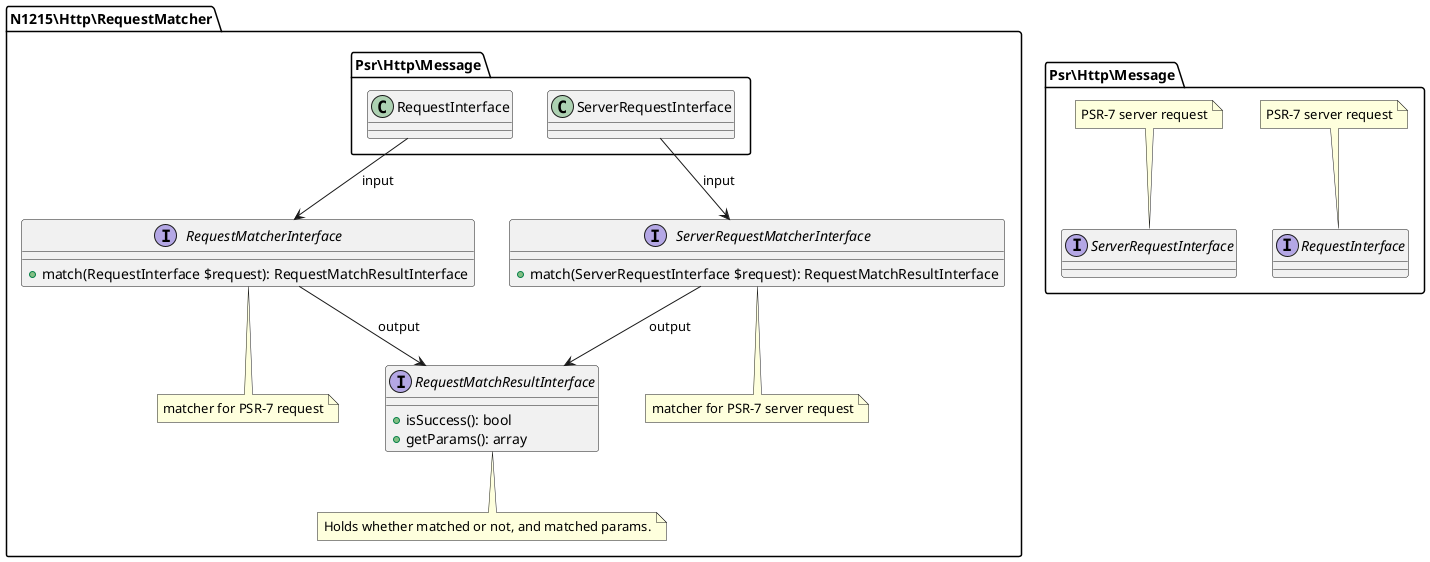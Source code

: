 @startuml

package N1215\Http\RequestMatcher {

    interface RequestMatchResultInterface {
        + isSuccess(): bool
        + getParams(): array
    }
    note bottom of RequestMatchResultInterface: Holds whether matched or not, and matched params.

    interface RequestMatcherInterface {
        + match(RequestInterface $request): RequestMatchResultInterface
    }
    note bottom of RequestMatcherInterface: matcher for PSR-7 request


    Psr\Http\Message.RequestInterface --> RequestMatcherInterface: input
    RequestMatcherInterface --> RequestMatchResultInterface: output

    interface ServerRequestMatcherInterface {
        + match(ServerRequestInterface $request): RequestMatchResultInterface
    }
    note bottom of ServerRequestMatcherInterface: matcher for PSR-7 server request
    Psr\Http\Message.ServerRequestInterface --> ServerRequestMatcherInterface: input
    ServerRequestMatcherInterface --> RequestMatchResultInterface: output

}

namespace Psr\Http\Message {
    interface RequestInterface
    note top of RequestInterface: PSR-7 server request

    interface ServerRequestInterface
    note top of ServerRequestInterface: PSR-7 server request
}

@enduml
